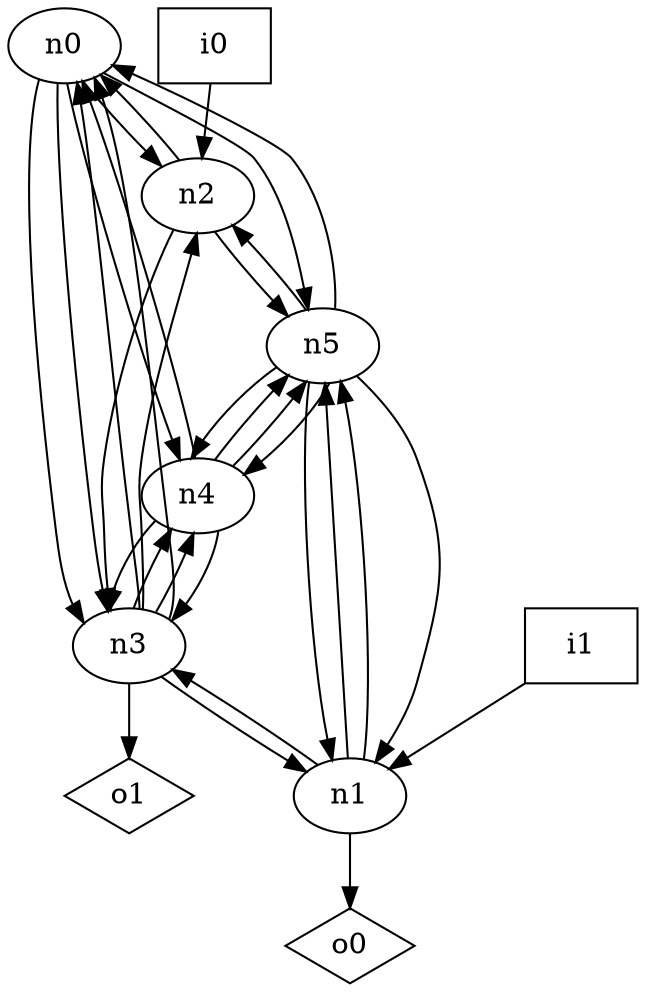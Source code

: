 digraph G {
n0 [label="n0"];
n1 [label="n1"];
n2 [label="n2"];
n3 [label="n3"];
n4 [label="n4"];
n5 [label="n5"];
n6 [label="i0",shape="box"];
n7 [label="i1",shape="box"];
n8 [label="o0",shape="diamond"];
n9 [label="o1",shape="diamond"];
n0 -> n2
n0 -> n3
n0 -> n3
n0 -> n4
n0 -> n5
n1 -> n3
n1 -> n5
n1 -> n5
n1 -> n8
n2 -> n0
n2 -> n3
n2 -> n5
n3 -> n0
n3 -> n0
n3 -> n1
n3 -> n2
n3 -> n4
n3 -> n4
n3 -> n9
n4 -> n0
n4 -> n3
n4 -> n3
n4 -> n5
n4 -> n5
n5 -> n0
n5 -> n1
n5 -> n1
n5 -> n2
n5 -> n4
n5 -> n4
n6 -> n2
n7 -> n1
}